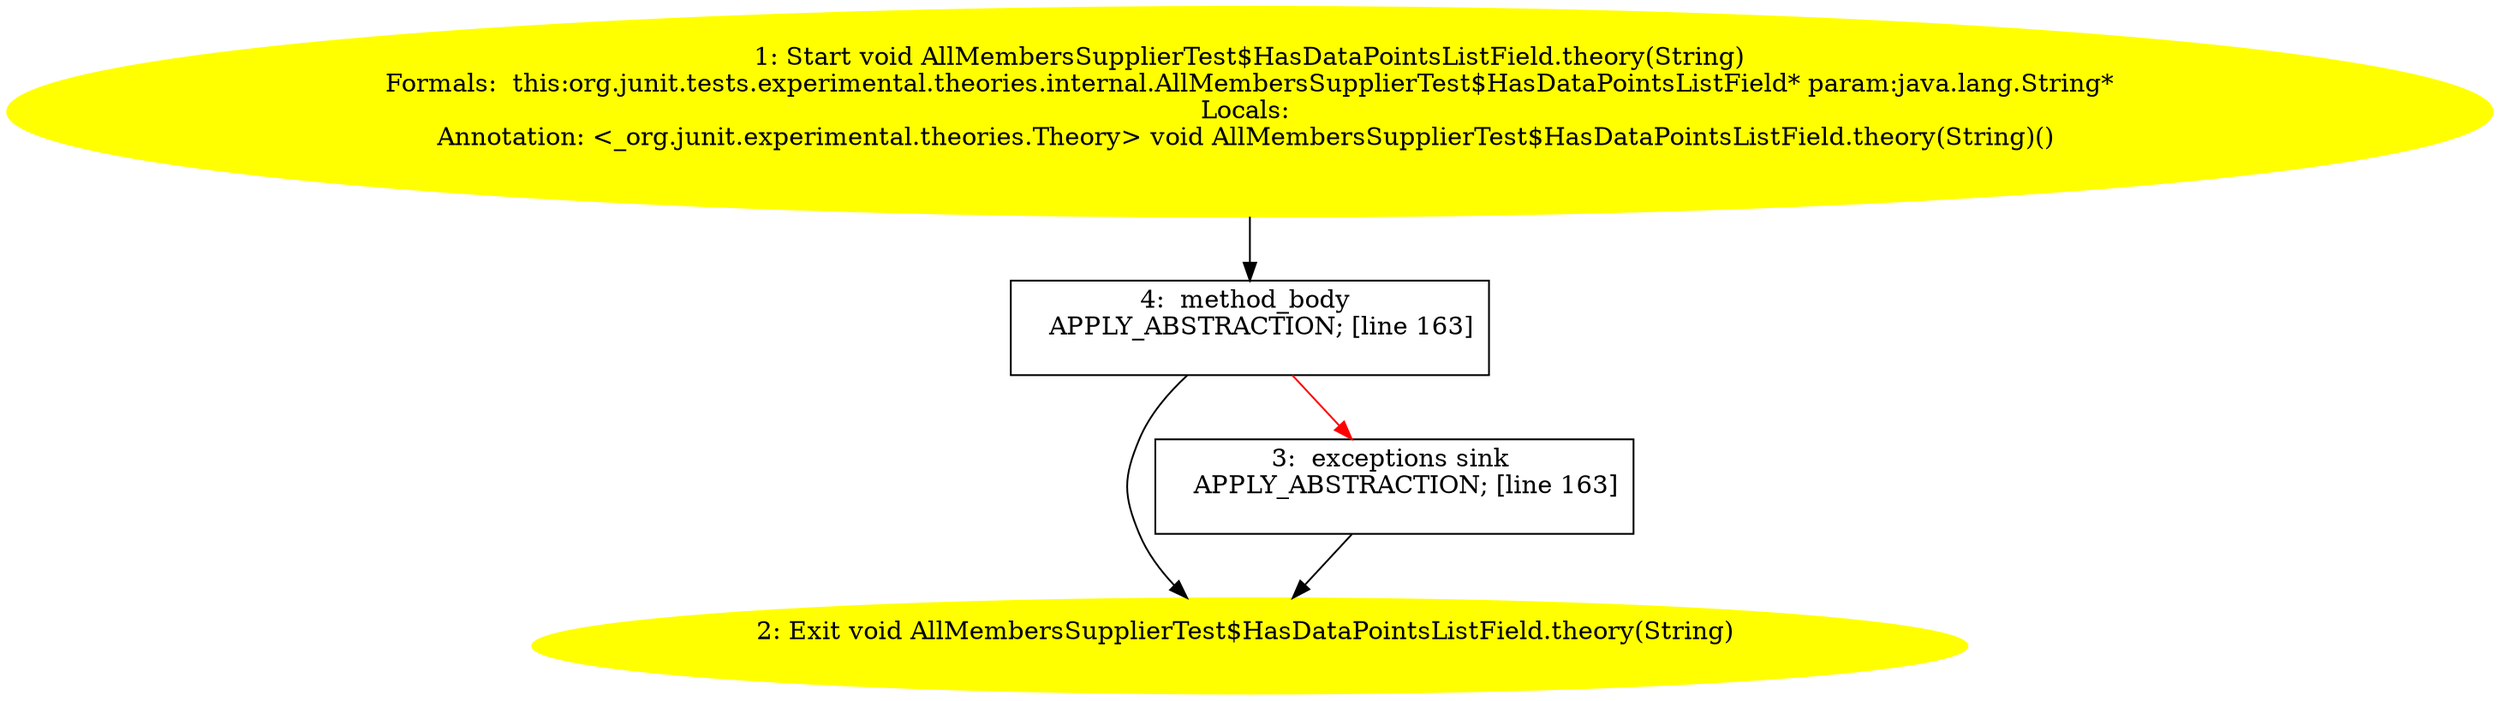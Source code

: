 /* @generated */
digraph cfg {
"org.junit.tests.experimental.theories.internal.AllMembersSupplierTest$HasDataPointsListField.theory(.cd20248c07e7f3dcf3a63fda10bbd46c_1" [label="1: Start void AllMembersSupplierTest$HasDataPointsListField.theory(String)\nFormals:  this:org.junit.tests.experimental.theories.internal.AllMembersSupplierTest$HasDataPointsListField* param:java.lang.String*\nLocals: \nAnnotation: <_org.junit.experimental.theories.Theory> void AllMembersSupplierTest$HasDataPointsListField.theory(String)() \n  " color=yellow style=filled]
	

	 "org.junit.tests.experimental.theories.internal.AllMembersSupplierTest$HasDataPointsListField.theory(.cd20248c07e7f3dcf3a63fda10bbd46c_1" -> "org.junit.tests.experimental.theories.internal.AllMembersSupplierTest$HasDataPointsListField.theory(.cd20248c07e7f3dcf3a63fda10bbd46c_4" ;
"org.junit.tests.experimental.theories.internal.AllMembersSupplierTest$HasDataPointsListField.theory(.cd20248c07e7f3dcf3a63fda10bbd46c_2" [label="2: Exit void AllMembersSupplierTest$HasDataPointsListField.theory(String) \n  " color=yellow style=filled]
	

"org.junit.tests.experimental.theories.internal.AllMembersSupplierTest$HasDataPointsListField.theory(.cd20248c07e7f3dcf3a63fda10bbd46c_3" [label="3:  exceptions sink \n   APPLY_ABSTRACTION; [line 163]\n " shape="box"]
	

	 "org.junit.tests.experimental.theories.internal.AllMembersSupplierTest$HasDataPointsListField.theory(.cd20248c07e7f3dcf3a63fda10bbd46c_3" -> "org.junit.tests.experimental.theories.internal.AllMembersSupplierTest$HasDataPointsListField.theory(.cd20248c07e7f3dcf3a63fda10bbd46c_2" ;
"org.junit.tests.experimental.theories.internal.AllMembersSupplierTest$HasDataPointsListField.theory(.cd20248c07e7f3dcf3a63fda10bbd46c_4" [label="4:  method_body \n   APPLY_ABSTRACTION; [line 163]\n " shape="box"]
	

	 "org.junit.tests.experimental.theories.internal.AllMembersSupplierTest$HasDataPointsListField.theory(.cd20248c07e7f3dcf3a63fda10bbd46c_4" -> "org.junit.tests.experimental.theories.internal.AllMembersSupplierTest$HasDataPointsListField.theory(.cd20248c07e7f3dcf3a63fda10bbd46c_2" ;
	 "org.junit.tests.experimental.theories.internal.AllMembersSupplierTest$HasDataPointsListField.theory(.cd20248c07e7f3dcf3a63fda10bbd46c_4" -> "org.junit.tests.experimental.theories.internal.AllMembersSupplierTest$HasDataPointsListField.theory(.cd20248c07e7f3dcf3a63fda10bbd46c_3" [color="red" ];
}

